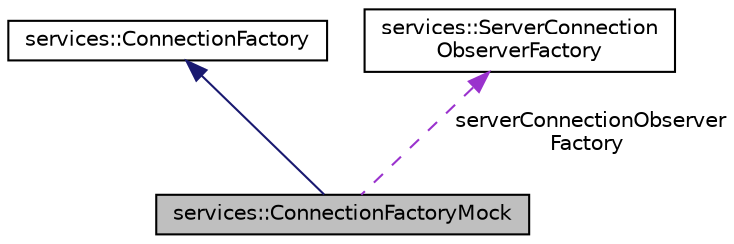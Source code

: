 digraph "services::ConnectionFactoryMock"
{
 // INTERACTIVE_SVG=YES
  edge [fontname="Helvetica",fontsize="10",labelfontname="Helvetica",labelfontsize="10"];
  node [fontname="Helvetica",fontsize="10",shape=record];
  Node2 [label="services::ConnectionFactoryMock",height=0.2,width=0.4,color="black", fillcolor="grey75", style="filled", fontcolor="black"];
  Node3 -> Node2 [dir="back",color="midnightblue",fontsize="10",style="solid",fontname="Helvetica"];
  Node3 [label="services::ConnectionFactory",height=0.2,width=0.4,color="black", fillcolor="white", style="filled",URL="$db/db4/classservices_1_1_connection_factory.html"];
  Node4 -> Node2 [dir="back",color="darkorchid3",fontsize="10",style="dashed",label=" serverConnectionObserver\lFactory" ,fontname="Helvetica"];
  Node4 [label="services::ServerConnection\lObserverFactory",height=0.2,width=0.4,color="black", fillcolor="white", style="filled",URL="$d8/d79/classservices_1_1_server_connection_observer_factory.html"];
}
